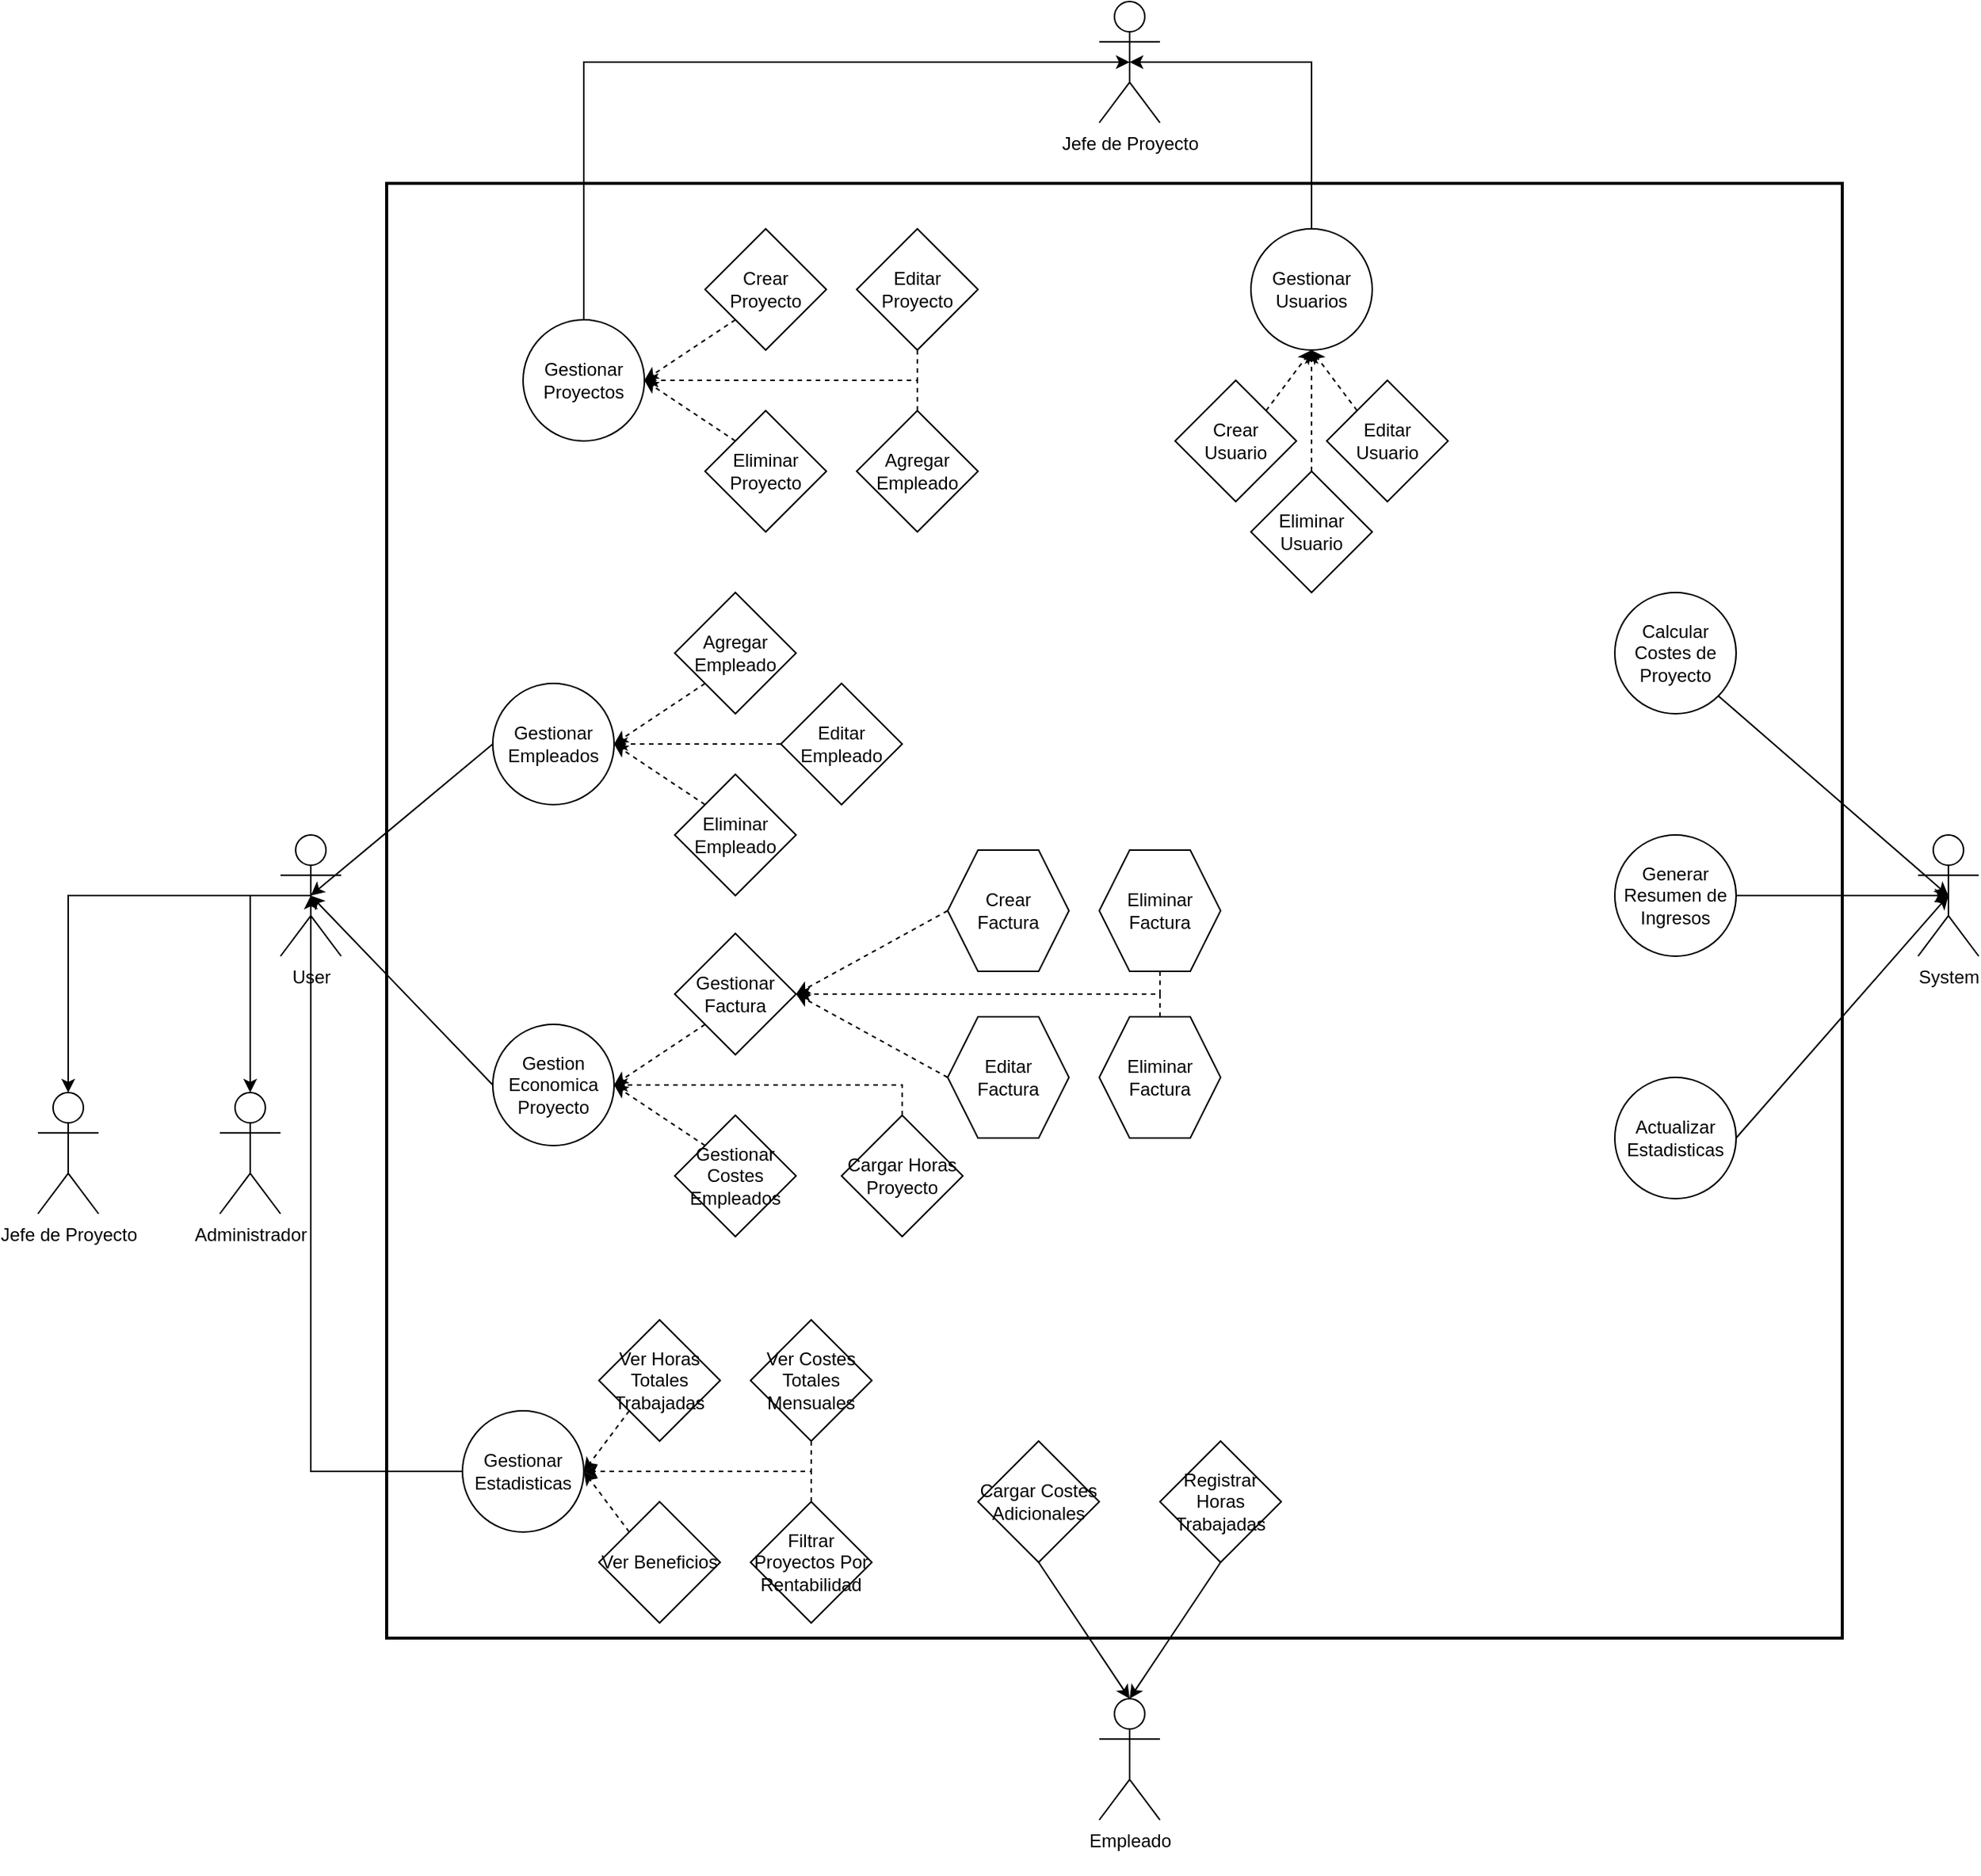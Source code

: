 <mxfile version="24.8.0">
  <diagram name="Page-1" id="kbCz4l1-97SuBg5KZGSF">
    <mxGraphModel dx="1175" dy="703" grid="1" gridSize="10" guides="1" tooltips="1" connect="1" arrows="1" fold="1" page="1" pageScale="1" pageWidth="2000" pageHeight="2000" math="0" shadow="0">
      <root>
        <mxCell id="0" />
        <mxCell id="1" parent="0" />
        <mxCell id="EhDKOxm10PiwjPYt8ig7-1" value="User" style="shape=umlActor;verticalLabelPosition=bottom;verticalAlign=top;html=1;outlineConnect=0;" parent="1" vertex="1">
          <mxGeometry x="280" y="790" width="40" height="80" as="geometry" />
        </mxCell>
        <mxCell id="EhDKOxm10PiwjPYt8ig7-3" value="" style="rounded=0;whiteSpace=wrap;html=1;fillColor=none;strokeWidth=2;" parent="1" vertex="1">
          <mxGeometry x="350" y="360" width="960" height="960" as="geometry" />
        </mxCell>
        <mxCell id="EhDKOxm10PiwjPYt8ig7-4" value="&lt;div&gt;System&lt;/div&gt;" style="shape=umlActor;verticalLabelPosition=bottom;verticalAlign=top;html=1;outlineConnect=0;" parent="1" vertex="1">
          <mxGeometry x="1360" y="790" width="40" height="80" as="geometry" />
        </mxCell>
        <mxCell id="EhDKOxm10PiwjPYt8ig7-7" value="Gestionar&lt;br&gt;Proyectos" style="ellipse;whiteSpace=wrap;html=1;aspect=fixed;" parent="1" vertex="1">
          <mxGeometry x="440" y="450" width="80" height="80" as="geometry" />
        </mxCell>
        <mxCell id="EhDKOxm10PiwjPYt8ig7-8" value="Gestionar&lt;br&gt;&lt;div&gt;Empleados&lt;/div&gt;" style="ellipse;whiteSpace=wrap;html=1;aspect=fixed;" parent="1" vertex="1">
          <mxGeometry x="420" y="690" width="80" height="80" as="geometry" />
        </mxCell>
        <mxCell id="EhDKOxm10PiwjPYt8ig7-10" value="Gestion Economica Proyecto" style="ellipse;whiteSpace=wrap;html=1;aspect=fixed;" parent="1" vertex="1">
          <mxGeometry x="420" y="915" width="80" height="80" as="geometry" />
        </mxCell>
        <mxCell id="EhDKOxm10PiwjPYt8ig7-11" value="Generar Resumen de Ingresos" style="ellipse;whiteSpace=wrap;html=1;aspect=fixed;" parent="1" vertex="1">
          <mxGeometry x="1160" y="790" width="80" height="80" as="geometry" />
        </mxCell>
        <mxCell id="EhDKOxm10PiwjPYt8ig7-12" value="Calcular Costes de Proyecto" style="ellipse;whiteSpace=wrap;html=1;aspect=fixed;" parent="1" vertex="1">
          <mxGeometry x="1160" y="630" width="80" height="80" as="geometry" />
        </mxCell>
        <mxCell id="EhDKOxm10PiwjPYt8ig7-13" value="Actualizar Estadisticas" style="ellipse;whiteSpace=wrap;html=1;aspect=fixed;" parent="1" vertex="1">
          <mxGeometry x="1160" y="950" width="80" height="80" as="geometry" />
        </mxCell>
        <mxCell id="EhDKOxm10PiwjPYt8ig7-15" value="" style="endArrow=classic;html=1;rounded=0;exitX=1;exitY=1;exitDx=0;exitDy=0;entryX=0.5;entryY=0.5;entryDx=0;entryDy=0;entryPerimeter=0;" parent="1" source="EhDKOxm10PiwjPYt8ig7-12" target="EhDKOxm10PiwjPYt8ig7-4" edge="1">
          <mxGeometry width="50" height="50" relative="1" as="geometry">
            <mxPoint x="1380" y="700" as="sourcePoint" />
            <mxPoint x="1430" y="650" as="targetPoint" />
          </mxGeometry>
        </mxCell>
        <mxCell id="EhDKOxm10PiwjPYt8ig7-16" value="" style="endArrow=classic;html=1;rounded=0;exitX=1;exitY=0.5;exitDx=0;exitDy=0;entryX=0.5;entryY=0.5;entryDx=0;entryDy=0;entryPerimeter=0;" parent="1" source="EhDKOxm10PiwjPYt8ig7-11" target="EhDKOxm10PiwjPYt8ig7-4" edge="1">
          <mxGeometry width="50" height="50" relative="1" as="geometry">
            <mxPoint x="1430" y="950" as="sourcePoint" />
            <mxPoint x="1480" y="900" as="targetPoint" />
          </mxGeometry>
        </mxCell>
        <mxCell id="EhDKOxm10PiwjPYt8ig7-17" value="" style="endArrow=classic;html=1;rounded=0;exitX=1;exitY=0.5;exitDx=0;exitDy=0;entryX=0.5;entryY=0.5;entryDx=0;entryDy=0;entryPerimeter=0;" parent="1" source="EhDKOxm10PiwjPYt8ig7-13" target="EhDKOxm10PiwjPYt8ig7-4" edge="1">
          <mxGeometry width="50" height="50" relative="1" as="geometry">
            <mxPoint x="1370" y="980" as="sourcePoint" />
            <mxPoint x="1420" y="930" as="targetPoint" />
          </mxGeometry>
        </mxCell>
        <mxCell id="EhDKOxm10PiwjPYt8ig7-20" value="" style="endArrow=classic;html=1;rounded=0;exitX=0;exitY=0.5;exitDx=0;exitDy=0;entryX=0.5;entryY=0.5;entryDx=0;entryDy=0;entryPerimeter=0;" parent="1" source="EhDKOxm10PiwjPYt8ig7-8" target="EhDKOxm10PiwjPYt8ig7-1" edge="1">
          <mxGeometry width="50" height="50" relative="1" as="geometry">
            <mxPoint x="340" y="640" as="sourcePoint" />
            <mxPoint x="360" y="770" as="targetPoint" />
          </mxGeometry>
        </mxCell>
        <mxCell id="EhDKOxm10PiwjPYt8ig7-22" value="" style="endArrow=classic;html=1;rounded=0;exitX=0;exitY=0.5;exitDx=0;exitDy=0;entryX=0.5;entryY=0.5;entryDx=0;entryDy=0;entryPerimeter=0;" parent="1" source="EhDKOxm10PiwjPYt8ig7-10" target="EhDKOxm10PiwjPYt8ig7-1" edge="1">
          <mxGeometry width="50" height="50" relative="1" as="geometry">
            <mxPoint x="260" y="760" as="sourcePoint" />
            <mxPoint x="310" y="710" as="targetPoint" />
          </mxGeometry>
        </mxCell>
        <mxCell id="EhDKOxm10PiwjPYt8ig7-23" value="Crear Proyecto" style="rhombus;whiteSpace=wrap;html=1;" parent="1" vertex="1">
          <mxGeometry x="560" y="390" width="80" height="80" as="geometry" />
        </mxCell>
        <mxCell id="EhDKOxm10PiwjPYt8ig7-24" value="Editar Proyecto" style="rhombus;whiteSpace=wrap;html=1;" parent="1" vertex="1">
          <mxGeometry x="660" y="390" width="80" height="80" as="geometry" />
        </mxCell>
        <mxCell id="EhDKOxm10PiwjPYt8ig7-25" value="Eliminar Proyecto" style="rhombus;whiteSpace=wrap;html=1;" parent="1" vertex="1">
          <mxGeometry x="560" y="510" width="80" height="80" as="geometry" />
        </mxCell>
        <mxCell id="EhDKOxm10PiwjPYt8ig7-26" value="" style="endArrow=classic;html=1;rounded=0;dashed=1;entryX=1;entryY=0.5;entryDx=0;entryDy=0;exitX=0;exitY=1;exitDx=0;exitDy=0;" parent="1" source="EhDKOxm10PiwjPYt8ig7-23" target="EhDKOxm10PiwjPYt8ig7-7" edge="1">
          <mxGeometry width="50" height="50" relative="1" as="geometry">
            <mxPoint x="580" y="600" as="sourcePoint" />
            <mxPoint x="630" y="550" as="targetPoint" />
          </mxGeometry>
        </mxCell>
        <mxCell id="EhDKOxm10PiwjPYt8ig7-27" value="" style="endArrow=classic;html=1;rounded=0;dashed=1;entryX=1;entryY=0.5;entryDx=0;entryDy=0;exitX=0.5;exitY=1;exitDx=0;exitDy=0;" parent="1" source="EhDKOxm10PiwjPYt8ig7-24" target="EhDKOxm10PiwjPYt8ig7-7" edge="1">
          <mxGeometry width="50" height="50" relative="1" as="geometry">
            <mxPoint x="590" y="480" as="sourcePoint" />
            <mxPoint x="530" y="500" as="targetPoint" />
            <Array as="points">
              <mxPoint x="700" y="490" />
            </Array>
          </mxGeometry>
        </mxCell>
        <mxCell id="EhDKOxm10PiwjPYt8ig7-28" value="" style="endArrow=classic;html=1;rounded=0;dashed=1;entryX=1;entryY=0.5;entryDx=0;entryDy=0;exitX=0;exitY=0;exitDx=0;exitDy=0;" parent="1" source="EhDKOxm10PiwjPYt8ig7-25" target="EhDKOxm10PiwjPYt8ig7-7" edge="1">
          <mxGeometry width="50" height="50" relative="1" as="geometry">
            <mxPoint x="750" y="480" as="sourcePoint" />
            <mxPoint x="530" y="500" as="targetPoint" />
          </mxGeometry>
        </mxCell>
        <mxCell id="EhDKOxm10PiwjPYt8ig7-29" value="Agregar Empleado" style="rhombus;whiteSpace=wrap;html=1;" parent="1" vertex="1">
          <mxGeometry x="540" y="630" width="80" height="80" as="geometry" />
        </mxCell>
        <mxCell id="EhDKOxm10PiwjPYt8ig7-30" value="Eliminar Empleado" style="rhombus;whiteSpace=wrap;html=1;" parent="1" vertex="1">
          <mxGeometry x="540" y="750" width="80" height="80" as="geometry" />
        </mxCell>
        <mxCell id="EhDKOxm10PiwjPYt8ig7-31" value="Editar Empleado" style="rhombus;whiteSpace=wrap;html=1;" parent="1" vertex="1">
          <mxGeometry x="610" y="690" width="80" height="80" as="geometry" />
        </mxCell>
        <mxCell id="EhDKOxm10PiwjPYt8ig7-32" value="" style="endArrow=classic;html=1;rounded=0;dashed=1;entryX=1;entryY=0.5;entryDx=0;entryDy=0;exitX=0;exitY=1;exitDx=0;exitDy=0;" parent="1" source="EhDKOxm10PiwjPYt8ig7-29" target="EhDKOxm10PiwjPYt8ig7-8" edge="1">
          <mxGeometry width="50" height="50" relative="1" as="geometry">
            <mxPoint x="600" y="620" as="sourcePoint" />
            <mxPoint x="540" y="580" as="targetPoint" />
          </mxGeometry>
        </mxCell>
        <mxCell id="EhDKOxm10PiwjPYt8ig7-34" value="" style="endArrow=classic;html=1;rounded=0;dashed=1;entryX=1;entryY=0.5;entryDx=0;entryDy=0;exitX=0;exitY=0;exitDx=0;exitDy=0;" parent="1" source="EhDKOxm10PiwjPYt8ig7-30" target="EhDKOxm10PiwjPYt8ig7-8" edge="1">
          <mxGeometry width="50" height="50" relative="1" as="geometry">
            <mxPoint x="650" y="640" as="sourcePoint" />
            <mxPoint x="590" y="680" as="targetPoint" />
          </mxGeometry>
        </mxCell>
        <mxCell id="EhDKOxm10PiwjPYt8ig7-35" value="" style="endArrow=classic;html=1;rounded=0;dashed=1;exitX=0;exitY=0.5;exitDx=0;exitDy=0;entryX=1;entryY=0.5;entryDx=0;entryDy=0;" parent="1" source="EhDKOxm10PiwjPYt8ig7-31" edge="1" target="EhDKOxm10PiwjPYt8ig7-8">
          <mxGeometry width="50" height="50" relative="1" as="geometry">
            <mxPoint x="690" y="690" as="sourcePoint" />
            <mxPoint x="580" y="670" as="targetPoint" />
          </mxGeometry>
        </mxCell>
        <mxCell id="EhDKOxm10PiwjPYt8ig7-42" value="&lt;div&gt;Gestionar Factura&lt;/div&gt;" style="rhombus;whiteSpace=wrap;html=1;" parent="1" vertex="1">
          <mxGeometry x="540" y="855" width="80" height="80" as="geometry" />
        </mxCell>
        <mxCell id="EhDKOxm10PiwjPYt8ig7-43" value="Gestionar Costes Empleados" style="rhombus;whiteSpace=wrap;html=1;" parent="1" vertex="1">
          <mxGeometry x="540" y="975" width="80" height="80" as="geometry" />
        </mxCell>
        <mxCell id="EhDKOxm10PiwjPYt8ig7-44" value="" style="endArrow=classic;html=1;rounded=0;dashed=1;entryX=1;entryY=0.5;entryDx=0;entryDy=0;exitX=0;exitY=1;exitDx=0;exitDy=0;" parent="1" source="EhDKOxm10PiwjPYt8ig7-42" target="EhDKOxm10PiwjPYt8ig7-10" edge="1">
          <mxGeometry width="50" height="50" relative="1" as="geometry">
            <mxPoint x="590" y="1040" as="sourcePoint" />
            <mxPoint x="530" y="1000" as="targetPoint" />
          </mxGeometry>
        </mxCell>
        <mxCell id="EhDKOxm10PiwjPYt8ig7-45" value="" style="endArrow=classic;html=1;rounded=0;dashed=1;entryX=1;entryY=0.5;entryDx=0;entryDy=0;exitX=0;exitY=0;exitDx=0;exitDy=0;" parent="1" source="EhDKOxm10PiwjPYt8ig7-43" target="EhDKOxm10PiwjPYt8ig7-10" edge="1">
          <mxGeometry width="50" height="50" relative="1" as="geometry">
            <mxPoint x="650" y="1080" as="sourcePoint" />
            <mxPoint x="590" y="1120" as="targetPoint" />
          </mxGeometry>
        </mxCell>
        <mxCell id="EhDKOxm10PiwjPYt8ig7-46" value="Gestionar Estadisticas" style="ellipse;whiteSpace=wrap;html=1;aspect=fixed;" parent="1" vertex="1">
          <mxGeometry x="400" y="1170" width="80" height="80" as="geometry" />
        </mxCell>
        <mxCell id="hksmB4hsVGZix8dpbRDN-1" value="" style="endArrow=classic;html=1;rounded=0;entryX=0.5;entryY=0.5;entryDx=0;entryDy=0;entryPerimeter=0;" edge="1" parent="1" target="EhDKOxm10PiwjPYt8ig7-1">
          <mxGeometry width="50" height="50" relative="1" as="geometry">
            <mxPoint x="400" y="1210" as="sourcePoint" />
            <mxPoint x="280" y="890" as="targetPoint" />
            <Array as="points">
              <mxPoint x="300" y="1210" />
            </Array>
          </mxGeometry>
        </mxCell>
        <mxCell id="hksmB4hsVGZix8dpbRDN-3" value="&lt;div&gt;Empleado&lt;/div&gt;&lt;div&gt;&lt;br&gt;&lt;/div&gt;" style="shape=umlActor;verticalLabelPosition=bottom;verticalAlign=top;html=1;outlineConnect=0;" vertex="1" parent="1">
          <mxGeometry x="820" y="1360" width="40" height="80" as="geometry" />
        </mxCell>
        <mxCell id="hksmB4hsVGZix8dpbRDN-6" value="Registrar Horas Trabajadas" style="rhombus;whiteSpace=wrap;html=1;" vertex="1" parent="1">
          <mxGeometry x="860" y="1190" width="80" height="80" as="geometry" />
        </mxCell>
        <mxCell id="hksmB4hsVGZix8dpbRDN-7" value="Cargar Costes Adicionales" style="rhombus;whiteSpace=wrap;html=1;" vertex="1" parent="1">
          <mxGeometry x="740" y="1190" width="80" height="80" as="geometry" />
        </mxCell>
        <mxCell id="hksmB4hsVGZix8dpbRDN-8" value="" style="endArrow=classic;html=1;rounded=0;exitX=0.5;exitY=1;exitDx=0;exitDy=0;entryX=0.5;entryY=0;entryDx=0;entryDy=0;entryPerimeter=0;" edge="1" parent="1" source="hksmB4hsVGZix8dpbRDN-7" target="hksmB4hsVGZix8dpbRDN-3">
          <mxGeometry width="50" height="50" relative="1" as="geometry">
            <mxPoint x="720" y="1430" as="sourcePoint" />
            <mxPoint x="580" y="1090" as="targetPoint" />
          </mxGeometry>
        </mxCell>
        <mxCell id="hksmB4hsVGZix8dpbRDN-9" value="" style="endArrow=classic;html=1;rounded=0;exitX=0.5;exitY=1;exitDx=0;exitDy=0;entryX=0.5;entryY=0;entryDx=0;entryDy=0;entryPerimeter=0;" edge="1" parent="1" source="hksmB4hsVGZix8dpbRDN-6" target="hksmB4hsVGZix8dpbRDN-3">
          <mxGeometry width="50" height="50" relative="1" as="geometry">
            <mxPoint x="810" y="1280" as="sourcePoint" />
            <mxPoint x="850" y="1370" as="targetPoint" />
          </mxGeometry>
        </mxCell>
        <mxCell id="hksmB4hsVGZix8dpbRDN-11" value="&lt;div&gt;Jefe de Proyecto&lt;/div&gt;" style="shape=umlActor;verticalLabelPosition=bottom;verticalAlign=top;html=1;outlineConnect=0;" vertex="1" parent="1">
          <mxGeometry x="820" y="240" width="40" height="80" as="geometry" />
        </mxCell>
        <mxCell id="hksmB4hsVGZix8dpbRDN-12" value="Administrador" style="shape=umlActor;verticalLabelPosition=bottom;verticalAlign=top;html=1;outlineConnect=0;" vertex="1" parent="1">
          <mxGeometry x="240" y="960" width="40" height="80" as="geometry" />
        </mxCell>
        <mxCell id="hksmB4hsVGZix8dpbRDN-13" value="Gestionar&lt;br&gt;Usuarios" style="ellipse;whiteSpace=wrap;html=1;aspect=fixed;" vertex="1" parent="1">
          <mxGeometry x="920" y="390" width="80" height="80" as="geometry" />
        </mxCell>
        <mxCell id="hksmB4hsVGZix8dpbRDN-16" value="Agregar Empleado" style="rhombus;whiteSpace=wrap;html=1;" vertex="1" parent="1">
          <mxGeometry x="660" y="510" width="80" height="80" as="geometry" />
        </mxCell>
        <mxCell id="hksmB4hsVGZix8dpbRDN-17" value="" style="endArrow=classic;html=1;rounded=0;dashed=1;entryX=1;entryY=0.5;entryDx=0;entryDy=0;exitX=0.5;exitY=0;exitDx=0;exitDy=0;" edge="1" parent="1" source="hksmB4hsVGZix8dpbRDN-16" target="EhDKOxm10PiwjPYt8ig7-7">
          <mxGeometry width="50" height="50" relative="1" as="geometry">
            <mxPoint x="690" y="440" as="sourcePoint" />
            <mxPoint x="530" y="500" as="targetPoint" />
            <Array as="points">
              <mxPoint x="700" y="490" />
            </Array>
          </mxGeometry>
        </mxCell>
        <mxCell id="hksmB4hsVGZix8dpbRDN-18" value="Crear&lt;br&gt;Factura" style="shape=hexagon;perimeter=hexagonPerimeter2;whiteSpace=wrap;html=1;fixedSize=1;" vertex="1" parent="1">
          <mxGeometry x="720" y="800" width="80" height="80" as="geometry" />
        </mxCell>
        <mxCell id="hksmB4hsVGZix8dpbRDN-19" value="Eliminar Factura" style="shape=hexagon;perimeter=hexagonPerimeter2;whiteSpace=wrap;html=1;fixedSize=1;" vertex="1" parent="1">
          <mxGeometry x="820" y="800" width="80" height="80" as="geometry" />
        </mxCell>
        <mxCell id="hksmB4hsVGZix8dpbRDN-20" value="Editar&lt;br&gt;Factura" style="shape=hexagon;perimeter=hexagonPerimeter2;whiteSpace=wrap;html=1;fixedSize=1;" vertex="1" parent="1">
          <mxGeometry x="720" y="910" width="80" height="80" as="geometry" />
        </mxCell>
        <mxCell id="hksmB4hsVGZix8dpbRDN-21" value="" style="endArrow=classic;html=1;rounded=0;dashed=1;entryX=1;entryY=0.5;entryDx=0;entryDy=0;exitX=0;exitY=0.5;exitDx=0;exitDy=0;" edge="1" parent="1" source="hksmB4hsVGZix8dpbRDN-18" target="EhDKOxm10PiwjPYt8ig7-42">
          <mxGeometry width="50" height="50" relative="1" as="geometry">
            <mxPoint x="700" y="840" as="sourcePoint" />
            <mxPoint x="640" y="880" as="targetPoint" />
          </mxGeometry>
        </mxCell>
        <mxCell id="hksmB4hsVGZix8dpbRDN-22" value="" style="endArrow=classic;html=1;rounded=0;dashed=1;entryX=1;entryY=0.5;entryDx=0;entryDy=0;exitX=0.5;exitY=1;exitDx=0;exitDy=0;" edge="1" parent="1" source="hksmB4hsVGZix8dpbRDN-19" target="EhDKOxm10PiwjPYt8ig7-42">
          <mxGeometry width="50" height="50" relative="1" as="geometry">
            <mxPoint x="730" y="880" as="sourcePoint" />
            <mxPoint x="690" y="920" as="targetPoint" />
            <Array as="points">
              <mxPoint x="860" y="895" />
            </Array>
          </mxGeometry>
        </mxCell>
        <mxCell id="hksmB4hsVGZix8dpbRDN-23" value="" style="endArrow=classic;html=1;rounded=0;dashed=1;entryX=1;entryY=0.5;entryDx=0;entryDy=0;exitX=0;exitY=0.5;exitDx=0;exitDy=0;" edge="1" parent="1" source="hksmB4hsVGZix8dpbRDN-20" target="EhDKOxm10PiwjPYt8ig7-42">
          <mxGeometry width="50" height="50" relative="1" as="geometry">
            <mxPoint x="880" y="920" as="sourcePoint" />
            <mxPoint x="710" y="940" as="targetPoint" />
          </mxGeometry>
        </mxCell>
        <mxCell id="hksmB4hsVGZix8dpbRDN-24" value="Cargar Horas Proyecto" style="rhombus;whiteSpace=wrap;html=1;" vertex="1" parent="1">
          <mxGeometry x="650" y="975" width="80" height="80" as="geometry" />
        </mxCell>
        <mxCell id="hksmB4hsVGZix8dpbRDN-25" value="" style="endArrow=classic;html=1;rounded=0;dashed=1;entryX=1;entryY=0.5;entryDx=0;entryDy=0;exitX=0.5;exitY=0;exitDx=0;exitDy=0;" edge="1" parent="1" source="hksmB4hsVGZix8dpbRDN-24" target="EhDKOxm10PiwjPYt8ig7-10">
          <mxGeometry width="50" height="50" relative="1" as="geometry">
            <mxPoint x="650" y="960" as="sourcePoint" />
            <mxPoint x="590" y="1000" as="targetPoint" />
            <Array as="points">
              <mxPoint x="690" y="955" />
            </Array>
          </mxGeometry>
        </mxCell>
        <mxCell id="hksmB4hsVGZix8dpbRDN-26" value="Crear &lt;br&gt;Usuario" style="rhombus;whiteSpace=wrap;html=1;" vertex="1" parent="1">
          <mxGeometry x="870" y="490" width="80" height="80" as="geometry" />
        </mxCell>
        <mxCell id="hksmB4hsVGZix8dpbRDN-27" value="Editar &lt;br&gt;Usuario" style="rhombus;whiteSpace=wrap;html=1;" vertex="1" parent="1">
          <mxGeometry x="970" y="490" width="80" height="80" as="geometry" />
        </mxCell>
        <mxCell id="hksmB4hsVGZix8dpbRDN-28" value="Eliminar &lt;br&gt;Usuario" style="rhombus;whiteSpace=wrap;html=1;" vertex="1" parent="1">
          <mxGeometry x="920" y="550" width="80" height="80" as="geometry" />
        </mxCell>
        <mxCell id="hksmB4hsVGZix8dpbRDN-29" value="" style="endArrow=classic;html=1;rounded=0;exitX=0.5;exitY=0;exitDx=0;exitDy=0;entryX=0.5;entryY=0.5;entryDx=0;entryDy=0;entryPerimeter=0;" edge="1" parent="1" source="hksmB4hsVGZix8dpbRDN-13" target="hksmB4hsVGZix8dpbRDN-11">
          <mxGeometry width="50" height="50" relative="1" as="geometry">
            <mxPoint x="788" y="370" as="sourcePoint" />
            <mxPoint x="940" y="502" as="targetPoint" />
            <Array as="points">
              <mxPoint x="960" y="280" />
            </Array>
          </mxGeometry>
        </mxCell>
        <mxCell id="hksmB4hsVGZix8dpbRDN-30" value="" style="endArrow=classic;html=1;rounded=0;dashed=1;entryX=0.5;entryY=1;entryDx=0;entryDy=0;exitX=1;exitY=0;exitDx=0;exitDy=0;" edge="1" parent="1" source="hksmB4hsVGZix8dpbRDN-26" target="hksmB4hsVGZix8dpbRDN-13">
          <mxGeometry width="50" height="50" relative="1" as="geometry">
            <mxPoint x="860" y="440" as="sourcePoint" />
            <mxPoint x="720" y="500" as="targetPoint" />
          </mxGeometry>
        </mxCell>
        <mxCell id="hksmB4hsVGZix8dpbRDN-31" value="" style="endArrow=classic;html=1;rounded=0;dashed=1;entryX=0.5;entryY=1;entryDx=0;entryDy=0;exitX=0;exitY=0;exitDx=0;exitDy=0;" edge="1" parent="1" source="hksmB4hsVGZix8dpbRDN-27" target="hksmB4hsVGZix8dpbRDN-13">
          <mxGeometry width="50" height="50" relative="1" as="geometry">
            <mxPoint x="940" y="520" as="sourcePoint" />
            <mxPoint x="970" y="480" as="targetPoint" />
          </mxGeometry>
        </mxCell>
        <mxCell id="hksmB4hsVGZix8dpbRDN-33" value="" style="endArrow=classic;html=1;rounded=0;dashed=1;entryX=0.5;entryY=1;entryDx=0;entryDy=0;exitX=0.5;exitY=0;exitDx=0;exitDy=0;" edge="1" parent="1" source="hksmB4hsVGZix8dpbRDN-28" target="hksmB4hsVGZix8dpbRDN-13">
          <mxGeometry width="50" height="50" relative="1" as="geometry">
            <mxPoint x="1000" y="520" as="sourcePoint" />
            <mxPoint x="970" y="480" as="targetPoint" />
          </mxGeometry>
        </mxCell>
        <mxCell id="hksmB4hsVGZix8dpbRDN-34" value="Eliminar Factura" style="shape=hexagon;perimeter=hexagonPerimeter2;whiteSpace=wrap;html=1;fixedSize=1;" vertex="1" parent="1">
          <mxGeometry x="820" y="910" width="80" height="80" as="geometry" />
        </mxCell>
        <mxCell id="hksmB4hsVGZix8dpbRDN-35" value="" style="endArrow=classic;html=1;rounded=0;exitX=0.5;exitY=0;exitDx=0;exitDy=0;entryX=0.5;entryY=0.5;entryDx=0;entryDy=0;entryPerimeter=0;" edge="1" parent="1" source="EhDKOxm10PiwjPYt8ig7-7" target="hksmB4hsVGZix8dpbRDN-11">
          <mxGeometry width="50" height="50" relative="1" as="geometry">
            <mxPoint x="942" y="412" as="sourcePoint" />
            <mxPoint x="850" y="290" as="targetPoint" />
            <Array as="points">
              <mxPoint x="480" y="280" />
            </Array>
          </mxGeometry>
        </mxCell>
        <mxCell id="hksmB4hsVGZix8dpbRDN-39" value="" style="endArrow=classic;html=1;rounded=0;dashed=1;entryX=1;entryY=0.5;entryDx=0;entryDy=0;exitX=0.5;exitY=0;exitDx=0;exitDy=0;" edge="1" parent="1" source="hksmB4hsVGZix8dpbRDN-34" target="EhDKOxm10PiwjPYt8ig7-42">
          <mxGeometry width="50" height="50" relative="1" as="geometry">
            <mxPoint x="860" y="1005" as="sourcePoint" />
            <mxPoint x="620" y="1020" as="targetPoint" />
            <Array as="points">
              <mxPoint x="860" y="895" />
            </Array>
          </mxGeometry>
        </mxCell>
        <mxCell id="hksmB4hsVGZix8dpbRDN-40" value="Jefe de Proyecto" style="shape=umlActor;verticalLabelPosition=bottom;verticalAlign=top;html=1;outlineConnect=0;" vertex="1" parent="1">
          <mxGeometry x="120" y="960" width="40" height="80" as="geometry" />
        </mxCell>
        <mxCell id="hksmB4hsVGZix8dpbRDN-42" value="" style="endArrow=classic;html=1;rounded=0;exitX=0.5;exitY=0.5;exitDx=0;exitDy=0;exitPerimeter=0;entryX=0.5;entryY=0;entryDx=0;entryDy=0;entryPerimeter=0;" edge="1" parent="1" source="EhDKOxm10PiwjPYt8ig7-1" target="hksmB4hsVGZix8dpbRDN-40">
          <mxGeometry width="50" height="50" relative="1" as="geometry">
            <mxPoint x="100" y="830" as="sourcePoint" />
            <mxPoint x="150" y="780" as="targetPoint" />
            <Array as="points">
              <mxPoint x="140" y="830" />
            </Array>
          </mxGeometry>
        </mxCell>
        <mxCell id="hksmB4hsVGZix8dpbRDN-44" value="" style="endArrow=classic;html=1;rounded=0;exitX=0.5;exitY=0.5;exitDx=0;exitDy=0;exitPerimeter=0;entryX=0.5;entryY=0;entryDx=0;entryDy=0;entryPerimeter=0;" edge="1" parent="1" source="EhDKOxm10PiwjPYt8ig7-1" target="hksmB4hsVGZix8dpbRDN-12">
          <mxGeometry width="50" height="50" relative="1" as="geometry">
            <mxPoint x="220" y="770" as="sourcePoint" />
            <mxPoint x="270" y="720" as="targetPoint" />
            <Array as="points">
              <mxPoint x="260" y="830" />
            </Array>
          </mxGeometry>
        </mxCell>
        <mxCell id="hksmB4hsVGZix8dpbRDN-45" value="Ver Horas Totales Trabajadas" style="rhombus;whiteSpace=wrap;html=1;" vertex="1" parent="1">
          <mxGeometry x="490" y="1110" width="80" height="80" as="geometry" />
        </mxCell>
        <mxCell id="hksmB4hsVGZix8dpbRDN-46" value="Ver Costes Totales Mensuales" style="rhombus;whiteSpace=wrap;html=1;" vertex="1" parent="1">
          <mxGeometry x="590" y="1110" width="80" height="80" as="geometry" />
        </mxCell>
        <mxCell id="hksmB4hsVGZix8dpbRDN-47" value="Ver Beneficios" style="rhombus;whiteSpace=wrap;html=1;" vertex="1" parent="1">
          <mxGeometry x="490" y="1230" width="80" height="80" as="geometry" />
        </mxCell>
        <mxCell id="hksmB4hsVGZix8dpbRDN-48" value="Filtrar Proyectos Por Rentabilidad" style="rhombus;whiteSpace=wrap;html=1;" vertex="1" parent="1">
          <mxGeometry x="590" y="1230" width="80" height="80" as="geometry" />
        </mxCell>
        <mxCell id="hksmB4hsVGZix8dpbRDN-49" value="" style="endArrow=classic;html=1;rounded=0;dashed=1;entryX=1;entryY=0.5;entryDx=0;entryDy=0;exitX=0.5;exitY=1;exitDx=0;exitDy=0;" edge="1" parent="1" source="hksmB4hsVGZix8dpbRDN-46" target="EhDKOxm10PiwjPYt8ig7-46">
          <mxGeometry width="50" height="50" relative="1" as="geometry">
            <mxPoint x="590" y="1230" as="sourcePoint" />
            <mxPoint x="530" y="1190" as="targetPoint" />
            <Array as="points">
              <mxPoint x="630" y="1210" />
            </Array>
          </mxGeometry>
        </mxCell>
        <mxCell id="hksmB4hsVGZix8dpbRDN-50" value="" style="endArrow=classic;html=1;rounded=0;dashed=1;entryX=1;entryY=0.5;entryDx=0;entryDy=0;exitX=0.5;exitY=0;exitDx=0;exitDy=0;" edge="1" parent="1" source="hksmB4hsVGZix8dpbRDN-48" target="EhDKOxm10PiwjPYt8ig7-46">
          <mxGeometry width="50" height="50" relative="1" as="geometry">
            <mxPoint x="590" y="1240" as="sourcePoint" />
            <mxPoint x="530" y="1200" as="targetPoint" />
            <Array as="points">
              <mxPoint x="630" y="1210" />
            </Array>
          </mxGeometry>
        </mxCell>
        <mxCell id="hksmB4hsVGZix8dpbRDN-51" value="" style="endArrow=classic;html=1;rounded=0;dashed=1;entryX=1;entryY=0.5;entryDx=0;entryDy=0;exitX=0;exitY=0;exitDx=0;exitDy=0;" edge="1" parent="1" source="hksmB4hsVGZix8dpbRDN-47" target="EhDKOxm10PiwjPYt8ig7-46">
          <mxGeometry width="50" height="50" relative="1" as="geometry">
            <mxPoint x="580" y="1230" as="sourcePoint" />
            <mxPoint x="520" y="1190" as="targetPoint" />
          </mxGeometry>
        </mxCell>
        <mxCell id="hksmB4hsVGZix8dpbRDN-52" value="" style="endArrow=classic;html=1;rounded=0;dashed=1;entryX=1;entryY=0.5;entryDx=0;entryDy=0;exitX=0;exitY=1;exitDx=0;exitDy=0;" edge="1" parent="1" source="hksmB4hsVGZix8dpbRDN-45" target="EhDKOxm10PiwjPYt8ig7-46">
          <mxGeometry width="50" height="50" relative="1" as="geometry">
            <mxPoint x="530" y="1220" as="sourcePoint" />
            <mxPoint x="500" y="1180" as="targetPoint" />
          </mxGeometry>
        </mxCell>
      </root>
    </mxGraphModel>
  </diagram>
</mxfile>
